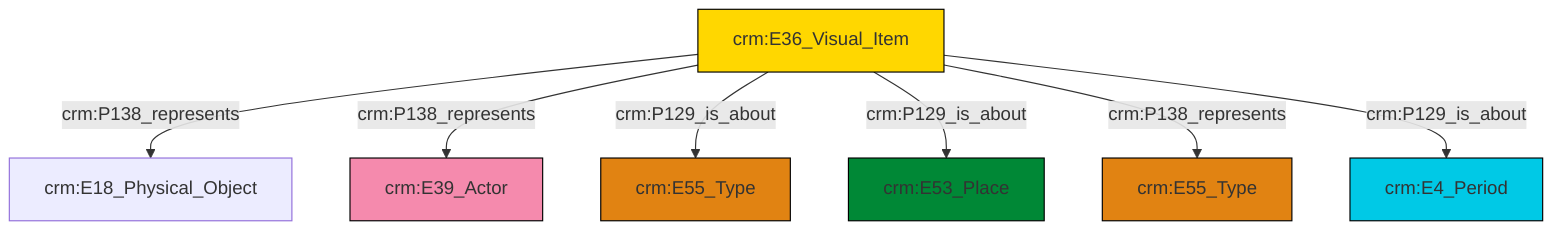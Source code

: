 graph TD
classDef Literal fill:#f2f2f2,stroke:#000000;
classDef CRM_Entity fill:#FFFFFF,stroke:#000000;
classDef Temporal_Entity fill:#00C9E6, stroke:#000000;
classDef Type fill:#E18312, stroke:#000000;
classDef Time-Span fill:#2C9C91, stroke:#000000;
classDef Appellation fill:#FFEB7F, stroke:#000000;
classDef Place fill:#008836, stroke:#000000;
classDef Persistent_Item fill:#B266B2, stroke:#000000;
classDef Conceptual_Object fill:#FFD700, stroke:#000000;
classDef Physical_Thing fill:#D2B48C, stroke:#000000;
classDef Actor fill:#f58aad, stroke:#000000;
classDef PC_Classes fill:#4ce600, stroke:#000000;
classDef Multi fill:#cccccc,stroke:#000000;

4["crm:E36_Visual_Item"]:::Conceptual_Object -->|crm:P138_represents| 2["crm:E18_Physical_Object"]:::Default
4["crm:E36_Visual_Item"]:::Conceptual_Object -->|crm:P138_represents| 5["crm:E39_Actor"]:::Actor
4["crm:E36_Visual_Item"]:::Conceptual_Object -->|crm:P129_is_about| 8["crm:E55_Type"]:::Type
4["crm:E36_Visual_Item"]:::Conceptual_Object -->|crm:P129_is_about| 10["crm:E53_Place"]:::Place
4["crm:E36_Visual_Item"]:::Conceptual_Object -->|crm:P138_represents| 12["crm:E55_Type"]:::Type
4["crm:E36_Visual_Item"]:::Conceptual_Object -->|crm:P129_is_about| 0["crm:E4_Period"]:::Temporal_Entity